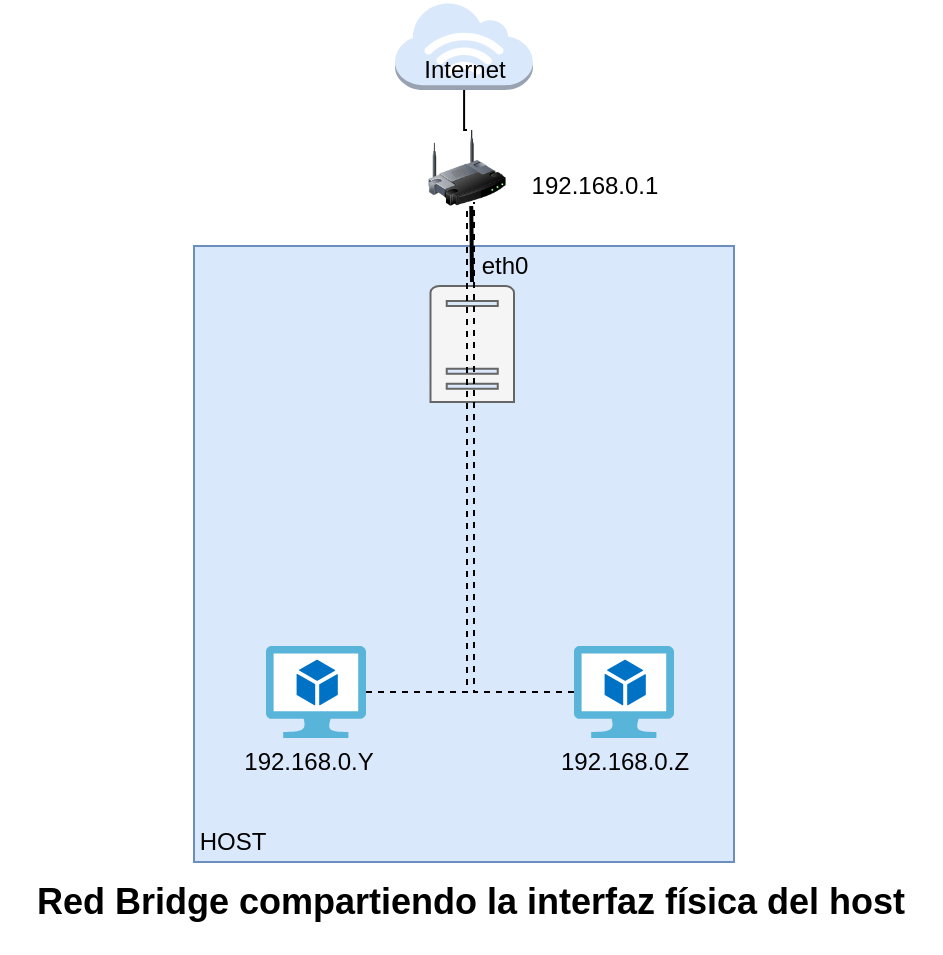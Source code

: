 <mxfile version="18.1.3" type="device"><diagram id="k4pNC1rw3EwO7Iqltvwy" name="Page-1"><mxGraphModel dx="1422" dy="760" grid="1" gridSize="10" guides="1" tooltips="1" connect="1" arrows="1" fold="1" page="1" pageScale="1" pageWidth="827" pageHeight="1169" math="0" shadow="0"><root><mxCell id="0"/><mxCell id="1" parent="0"/><mxCell id="ECoGbR0762pp9iFnCjb--15" value="" style="rounded=0;whiteSpace=wrap;html=1;fontSize=18;fillColor=#dae8fc;strokeColor=#6c8ebf;" parent="1" vertex="1"><mxGeometry x="310" y="362" width="270" height="308" as="geometry"/></mxCell><mxCell id="ECoGbR0762pp9iFnCjb--5" value="" style="outlineConnect=0;dashed=0;verticalLabelPosition=bottom;verticalAlign=top;align=center;html=1;shape=mxgraph.aws3.internet_3;fillColor=#dae8fc;strokeColor=#6c8ebf;" parent="1" vertex="1"><mxGeometry x="410.56" y="240" width="68.88" height="44" as="geometry"/></mxCell><mxCell id="_etOdeRrxOBRMlxFL1JE-18" value="HOST" style="text;html=1;resizable=0;autosize=1;align=center;verticalAlign=middle;points=[];fillColor=none;strokeColor=none;rounded=0;" parent="1" vertex="1"><mxGeometry x="304" y="650" width="50" height="20" as="geometry"/></mxCell><mxCell id="9Ma8cIheUYmZL0rjMNAf-10" value="" style="edgeStyle=orthogonalEdgeStyle;rounded=0;orthogonalLoop=1;jettySize=auto;html=1;endArrow=none;endFill=0;" parent="1" source="ECoGbR0762pp9iFnCjb--5" target="9Ma8cIheUYmZL0rjMNAf-4" edge="1"><mxGeometry relative="1" as="geometry"><mxPoint x="518.88" y="210" as="targetPoint"/></mxGeometry></mxCell><mxCell id="_etOdeRrxOBRMlxFL1JE-19" value="Internet" style="text;html=1;resizable=0;autosize=1;align=center;verticalAlign=middle;points=[];fillColor=none;strokeColor=none;rounded=0;" parent="1" vertex="1"><mxGeometry x="415" y="264" width="60" height="20" as="geometry"/></mxCell><mxCell id="-73Oau5m9B-L7gfSsbPc-9" value="" style="sketch=0;aspect=fixed;html=1;points=[];align=center;image;fontSize=12;image=img/lib/mscae/Virtual_Machine_2.svg;" parent="1" vertex="1"><mxGeometry x="346" y="562" width="50" height="46" as="geometry"/></mxCell><mxCell id="-73Oau5m9B-L7gfSsbPc-10" value="" style="sketch=0;aspect=fixed;html=1;points=[];align=center;image;fontSize=12;image=img/lib/mscae/Virtual_Machine_2.svg;" parent="1" vertex="1"><mxGeometry x="500" y="562" width="50" height="46" as="geometry"/></mxCell><mxCell id="-73Oau5m9B-L7gfSsbPc-20" value="eth0" style="text;html=1;resizable=0;autosize=1;align=center;verticalAlign=middle;points=[];fillColor=none;strokeColor=none;rounded=0;" parent="1" vertex="1"><mxGeometry x="445" y="362" width="40" height="20" as="geometry"/></mxCell><mxCell id="ECoGbR0762pp9iFnCjb--1" value="192.168.0.Z" style="text;html=1;resizable=0;autosize=1;align=center;verticalAlign=middle;points=[];fillColor=none;strokeColor=none;rounded=0;" parent="1" vertex="1"><mxGeometry x="485" y="610" width="80" height="20" as="geometry"/></mxCell><mxCell id="ECoGbR0762pp9iFnCjb--2" value="" style="sketch=0;pointerEvents=1;shadow=0;dashed=0;html=1;strokeColor=#666666;labelPosition=center;verticalLabelPosition=bottom;verticalAlign=top;outlineConnect=0;align=center;shape=mxgraph.office.servers.physical_host;fillColor=#f5f5f5;fontColor=#333333;" parent="1" vertex="1"><mxGeometry x="428.25" y="382" width="41.75" height="58" as="geometry"/></mxCell><mxCell id="ECoGbR0762pp9iFnCjb--9" value="192.168.0.Y" style="text;html=1;resizable=0;autosize=1;align=center;verticalAlign=middle;points=[];fillColor=none;strokeColor=none;rounded=0;" parent="1" vertex="1"><mxGeometry x="327" y="610" width="80" height="20" as="geometry"/></mxCell><mxCell id="ECoGbR0762pp9iFnCjb--10" value="&lt;h2&gt;&lt;font size=&quot;1&quot;&gt;&lt;b style=&quot;font-size: 18px&quot;&gt;Red Bridge &lt;/b&gt;&lt;/font&gt;compartiendo la interfaz física del host&lt;font size=&quot;1&quot;&gt;&lt;b style=&quot;font-size: 18px&quot;&gt;&lt;/b&gt;&lt;/font&gt;&lt;/h2&gt;" style="text;html=1;resizable=0;autosize=1;align=center;verticalAlign=middle;points=[];fillColor=none;strokeColor=none;rounded=0;" parent="1" vertex="1"><mxGeometry x="213.25" y="665" width="470" height="50" as="geometry"/></mxCell><mxCell id="9Ma8cIheUYmZL0rjMNAf-4" value="" style="image;html=1;image=img/lib/clip_art/networking/Wireless_Router_128x128.png" parent="1" vertex="1"><mxGeometry x="423" y="304" width="47" height="38" as="geometry"/></mxCell><mxCell id="9Ma8cIheUYmZL0rjMNAf-11" style="edgeStyle=orthogonalEdgeStyle;rounded=0;orthogonalLoop=1;jettySize=auto;html=1;exitX=0.5;exitY=1;exitDx=0;exitDy=0;endArrow=none;endFill=0;" parent="1" source="9Ma8cIheUYmZL0rjMNAf-4" target="9Ma8cIheUYmZL0rjMNAf-4" edge="1"><mxGeometry relative="1" as="geometry"/></mxCell><mxCell id="9Ma8cIheUYmZL0rjMNAf-12" value="192.168.0.1" style="text;html=1;resizable=0;autosize=1;align=center;verticalAlign=middle;points=[];fillColor=none;strokeColor=none;rounded=0;" parent="1" vertex="1"><mxGeometry x="470" y="322" width="80" height="20" as="geometry"/></mxCell><mxCell id="-73Oau5m9B-L7gfSsbPc-15" value="" style="edgeStyle=orthogonalEdgeStyle;rounded=0;orthogonalLoop=1;jettySize=auto;html=1;endArrow=none;endFill=0;dashed=1;" parent="1" source="-73Oau5m9B-L7gfSsbPc-9" target="9Ma8cIheUYmZL0rjMNAf-4" edge="1"><mxGeometry relative="1" as="geometry"><mxPoint x="389.13" y="496" as="targetPoint"/><Array as="points"/></mxGeometry></mxCell><mxCell id="8k9l7iY5w7h74iDkNaNi-2" value="" style="edgeStyle=orthogonalEdgeStyle;rounded=0;orthogonalLoop=1;jettySize=auto;html=1;endArrow=none;endFill=0;dashed=1;" edge="1" parent="1"><mxGeometry relative="1" as="geometry"><mxPoint x="500" y="585" as="sourcePoint"/><mxPoint x="450" y="340" as="targetPoint"/><Array as="points"><mxPoint x="450" y="585"/><mxPoint x="450" y="342"/></Array></mxGeometry></mxCell><mxCell id="8k9l7iY5w7h74iDkNaNi-3" value="" style="endArrow=none;html=1;rounded=0;strokeWidth=2;" edge="1" parent="1"><mxGeometry width="50" height="50" relative="1" as="geometry"><mxPoint x="449" y="380" as="sourcePoint"/><mxPoint x="448.63" y="342" as="targetPoint"/></mxGeometry></mxCell></root></mxGraphModel></diagram></mxfile>